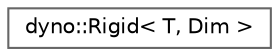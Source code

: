 digraph "Graphical Class Hierarchy"
{
 // LATEX_PDF_SIZE
  bgcolor="transparent";
  edge [fontname=Helvetica,fontsize=10,labelfontname=Helvetica,labelfontsize=10];
  node [fontname=Helvetica,fontsize=10,shape=box,height=0.2,width=0.4];
  rankdir="LR";
  Node0 [id="Node000000",label="dyno::Rigid\< T, Dim \>",height=0.2,width=0.4,color="grey40", fillcolor="white", style="filled",URL="$classdyno_1_1_rigid.html",tooltip=" "];
}
